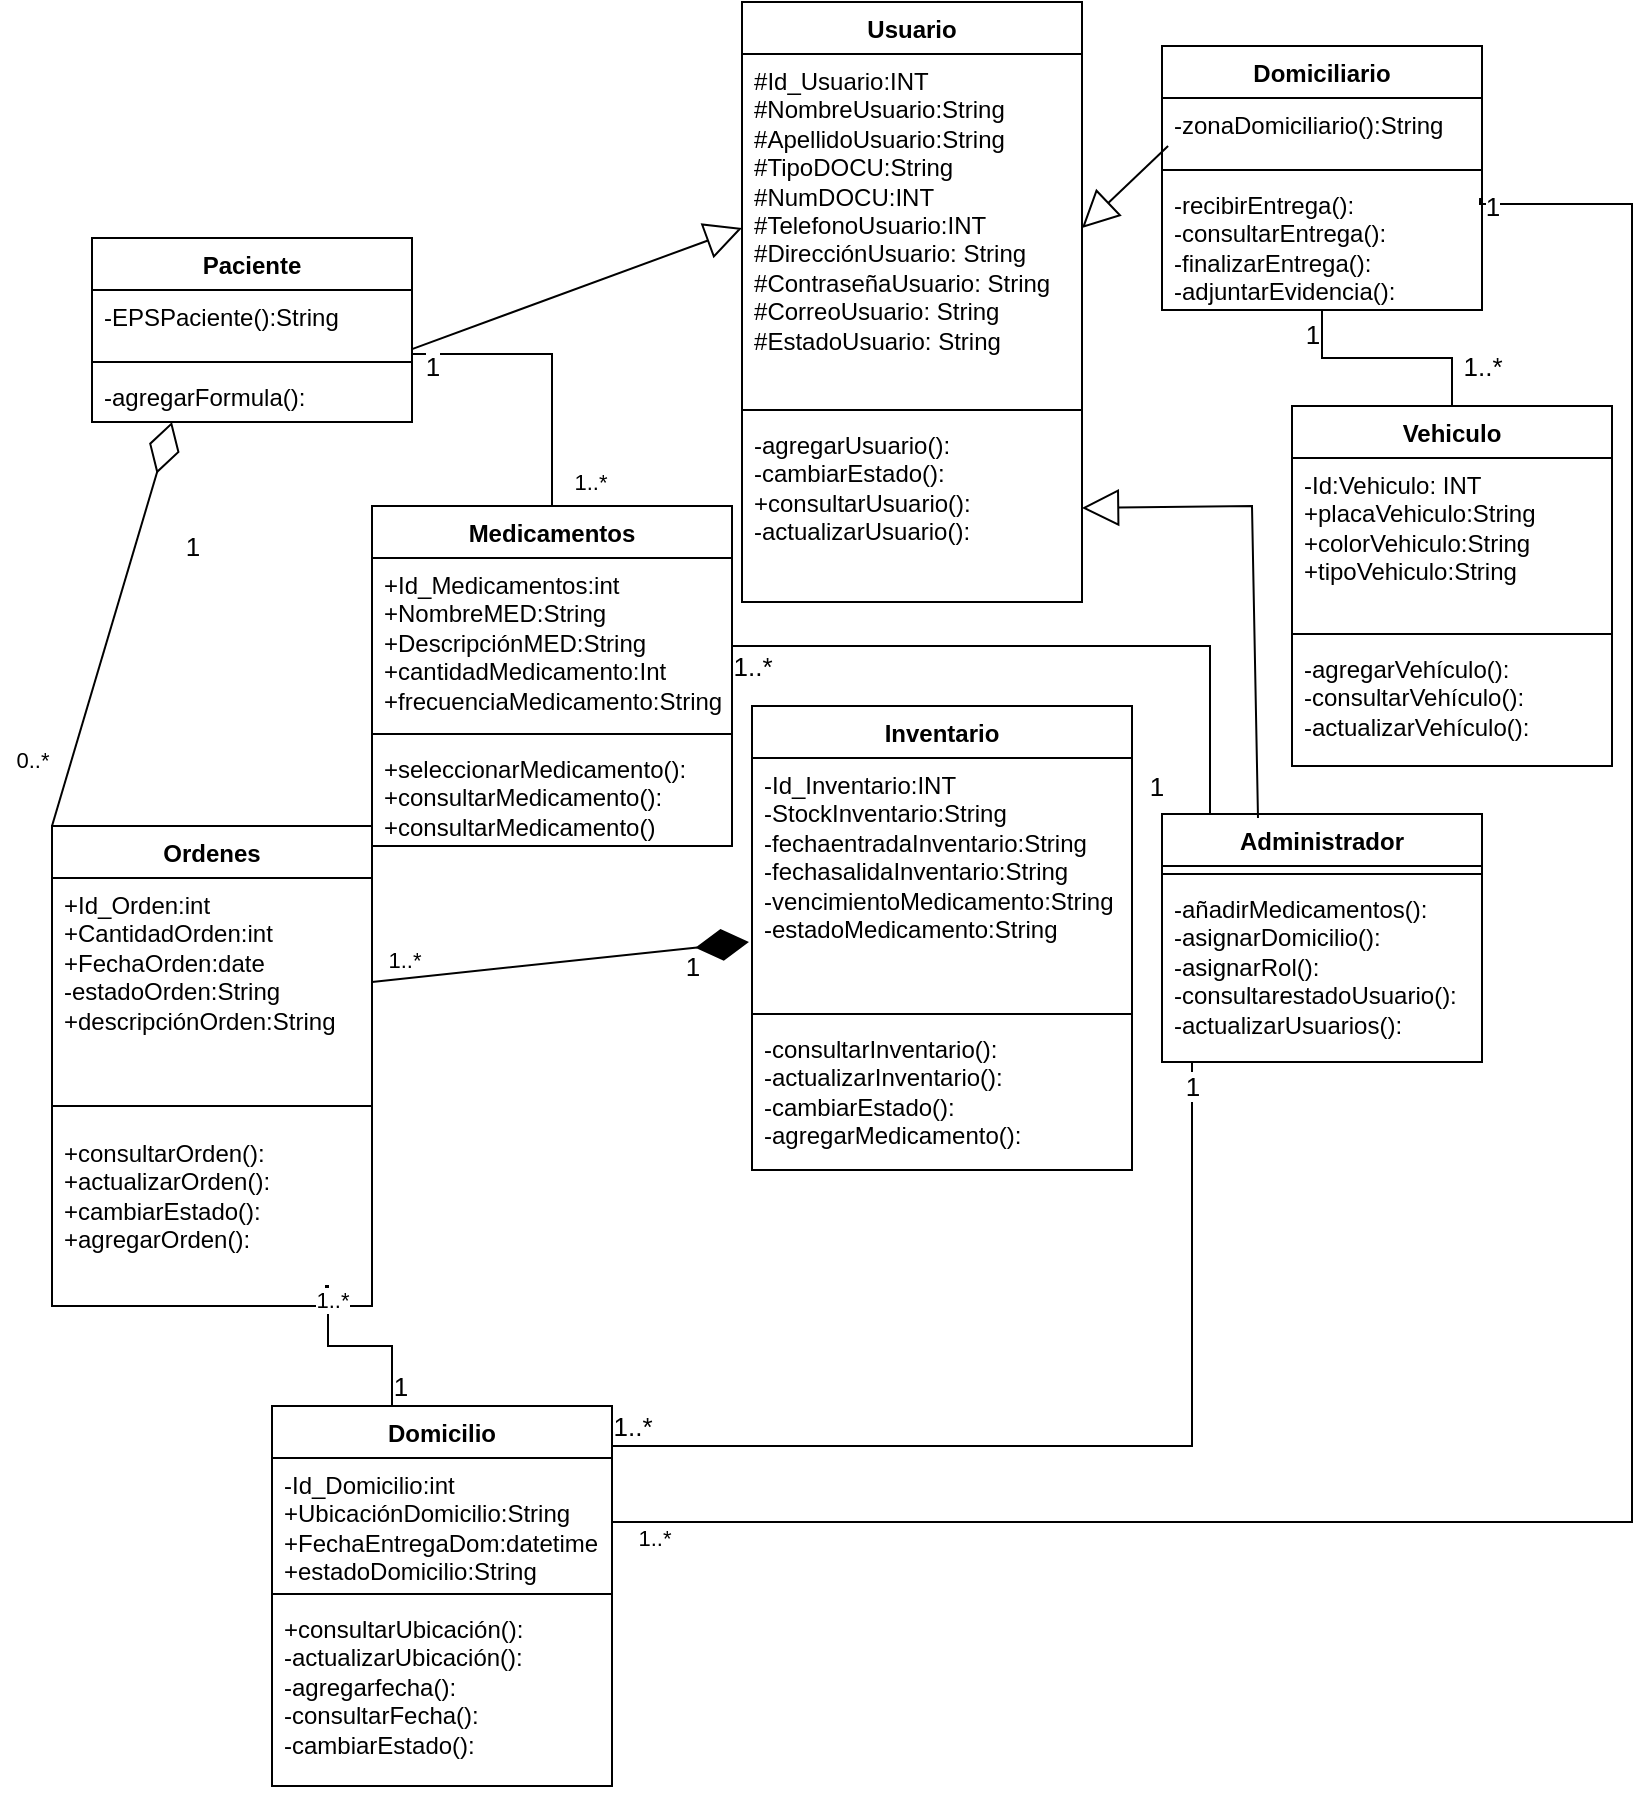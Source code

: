 <mxfile version="27.2.0">
  <diagram name="Página-1" id="GB-C3A70i_jdNjhyFWAm">
    <mxGraphModel dx="998" dy="518" grid="1" gridSize="10" guides="1" tooltips="1" connect="1" arrows="1" fold="1" page="1" pageScale="1" pageWidth="827" pageHeight="1169" math="0" shadow="0">
      <root>
        <mxCell id="0" />
        <mxCell id="1" parent="0" />
        <mxCell id="VjyhT0kvK5CcjtMDWvuF-1" value="Usuario" style="swimlane;fontStyle=1;align=center;verticalAlign=top;childLayout=stackLayout;horizontal=1;startSize=26;horizontalStack=0;resizeParent=1;resizeParentMax=0;resizeLast=0;collapsible=1;marginBottom=0;whiteSpace=wrap;html=1;" parent="1" vertex="1">
          <mxGeometry x="375" y="8" width="170" height="300" as="geometry" />
        </mxCell>
        <mxCell id="VjyhT0kvK5CcjtMDWvuF-2" value="&lt;div&gt;&lt;span style=&quot;background-color: initial;&quot;&gt;#&lt;/span&gt;Id_Usuario:INT&lt;/div&gt;#NombreUsuario:String&lt;br&gt;&lt;div&gt;&lt;span style=&quot;background-color: initial;&quot;&gt;#&lt;/span&gt;ApellidoUsuario:&lt;span style=&quot;background-color: initial;&quot;&gt;String&lt;/span&gt;&lt;/div&gt;&lt;div&gt;&lt;span style=&quot;background-color: initial;&quot;&gt;#&lt;/span&gt;TipoDOCU:String&lt;/div&gt;&lt;div&gt;&lt;span style=&quot;background-color: initial;&quot;&gt;#&lt;/span&gt;NumDOCU:INT&lt;/div&gt;&lt;div&gt;&lt;span style=&quot;background-color: initial;&quot;&gt;#&lt;/span&gt;TelefonoUsuario:INT&lt;/div&gt;&lt;div&gt;&lt;span style=&quot;background-color: initial;&quot;&gt;#&lt;/span&gt;DirecciónUsuario: String&lt;/div&gt;&lt;div&gt;&lt;span style=&quot;background-color: initial;&quot;&gt;#&lt;/span&gt;ContraseñaUsuario: String&lt;/div&gt;&lt;div&gt;&lt;span style=&quot;background-color: initial;&quot;&gt;#&lt;/span&gt;CorreoUsuario: String&lt;/div&gt;&lt;div&gt;&lt;span style=&quot;background-color: initial;&quot;&gt;#&lt;/span&gt;EstadoUsuario: String&lt;/div&gt;&lt;div&gt;&lt;br&gt;&lt;/div&gt;" style="text;strokeColor=none;fillColor=none;align=left;verticalAlign=top;spacingLeft=4;spacingRight=4;overflow=hidden;rotatable=0;points=[[0,0.5],[1,0.5]];portConstraint=eastwest;whiteSpace=wrap;html=1;" parent="VjyhT0kvK5CcjtMDWvuF-1" vertex="1">
          <mxGeometry y="26" width="170" height="174" as="geometry" />
        </mxCell>
        <mxCell id="VjyhT0kvK5CcjtMDWvuF-3" value="" style="line;strokeWidth=1;fillColor=none;align=left;verticalAlign=middle;spacingTop=-1;spacingLeft=3;spacingRight=3;rotatable=0;labelPosition=right;points=[];portConstraint=eastwest;strokeColor=inherit;" parent="VjyhT0kvK5CcjtMDWvuF-1" vertex="1">
          <mxGeometry y="200" width="170" height="8" as="geometry" />
        </mxCell>
        <mxCell id="VjyhT0kvK5CcjtMDWvuF-4" value="-agregarUsuario():&lt;div&gt;-cambiarEstado():&lt;/div&gt;&lt;div&gt;+consultarUsuario():&lt;/div&gt;&lt;div&gt;-actualizarUsuario():&lt;/div&gt;" style="text;strokeColor=none;fillColor=none;align=left;verticalAlign=top;spacingLeft=4;spacingRight=4;overflow=hidden;rotatable=0;points=[[0,0.5],[1,0.5]];portConstraint=eastwest;whiteSpace=wrap;html=1;" parent="VjyhT0kvK5CcjtMDWvuF-1" vertex="1">
          <mxGeometry y="208" width="170" height="92" as="geometry" />
        </mxCell>
        <mxCell id="VjyhT0kvK5CcjtMDWvuF-29" value="Medicamentos" style="swimlane;fontStyle=1;align=center;verticalAlign=top;childLayout=stackLayout;horizontal=1;startSize=26;horizontalStack=0;resizeParent=1;resizeParentMax=0;resizeLast=0;collapsible=1;marginBottom=0;whiteSpace=wrap;html=1;" parent="1" vertex="1">
          <mxGeometry x="190" y="260" width="180" height="170" as="geometry" />
        </mxCell>
        <mxCell id="VjyhT0kvK5CcjtMDWvuF-30" value="&lt;div&gt;+Id_Medicamentos:int&lt;/div&gt;+NombreMED:String&lt;div&gt;+DescripciónMED:String&lt;/div&gt;&lt;div&gt;+cantidadMedicamento:Int&lt;/div&gt;&lt;div&gt;+frecuenciaMedicamento:String&lt;/div&gt;" style="text;strokeColor=none;fillColor=none;align=left;verticalAlign=top;spacingLeft=4;spacingRight=4;overflow=hidden;rotatable=0;points=[[0,0.5],[1,0.5]];portConstraint=eastwest;whiteSpace=wrap;html=1;" parent="VjyhT0kvK5CcjtMDWvuF-29" vertex="1">
          <mxGeometry y="26" width="180" height="84" as="geometry" />
        </mxCell>
        <mxCell id="VjyhT0kvK5CcjtMDWvuF-31" value="" style="line;strokeWidth=1;fillColor=none;align=left;verticalAlign=middle;spacingTop=-1;spacingLeft=3;spacingRight=3;rotatable=0;labelPosition=right;points=[];portConstraint=eastwest;strokeColor=inherit;" parent="VjyhT0kvK5CcjtMDWvuF-29" vertex="1">
          <mxGeometry y="110" width="180" height="8" as="geometry" />
        </mxCell>
        <mxCell id="VjyhT0kvK5CcjtMDWvuF-32" value="+seleccionarMedicamento():&lt;div&gt;+consultarMedicamento():&lt;/div&gt;&lt;div&gt;+consultarMedicamento()&lt;/div&gt;&lt;div&gt;&lt;br&gt;&lt;/div&gt;" style="text;strokeColor=none;fillColor=none;align=left;verticalAlign=top;spacingLeft=4;spacingRight=4;overflow=hidden;rotatable=0;points=[[0,0.5],[1,0.5]];portConstraint=eastwest;whiteSpace=wrap;html=1;" parent="VjyhT0kvK5CcjtMDWvuF-29" vertex="1">
          <mxGeometry y="118" width="180" height="52" as="geometry" />
        </mxCell>
        <mxCell id="VjyhT0kvK5CcjtMDWvuF-33" value="Vehiculo" style="swimlane;fontStyle=1;align=center;verticalAlign=top;childLayout=stackLayout;horizontal=1;startSize=26;horizontalStack=0;resizeParent=1;resizeParentMax=0;resizeLast=0;collapsible=1;marginBottom=0;whiteSpace=wrap;html=1;" parent="1" vertex="1">
          <mxGeometry x="650" y="210" width="160" height="180" as="geometry" />
        </mxCell>
        <mxCell id="VjyhT0kvK5CcjtMDWvuF-34" value="&lt;div&gt;-Id:Vehiculo: INT&lt;/div&gt;+placaVehiculo:String&lt;div&gt;+colorVehiculo:&lt;span style=&quot;background-color: initial;&quot;&gt;String&lt;/span&gt;&lt;/div&gt;&lt;div&gt;&lt;span style=&quot;background-color: initial;&quot;&gt;+tipoVehiculo:&lt;/span&gt;&lt;span style=&quot;background-color: initial;&quot;&gt;String&lt;/span&gt;&lt;/div&gt;" style="text;strokeColor=none;fillColor=none;align=left;verticalAlign=top;spacingLeft=4;spacingRight=4;overflow=hidden;rotatable=0;points=[[0,0.5],[1,0.5]];portConstraint=eastwest;whiteSpace=wrap;html=1;" parent="VjyhT0kvK5CcjtMDWvuF-33" vertex="1">
          <mxGeometry y="26" width="160" height="84" as="geometry" />
        </mxCell>
        <mxCell id="VjyhT0kvK5CcjtMDWvuF-35" value="" style="line;strokeWidth=1;fillColor=none;align=left;verticalAlign=middle;spacingTop=-1;spacingLeft=3;spacingRight=3;rotatable=0;labelPosition=right;points=[];portConstraint=eastwest;strokeColor=inherit;" parent="VjyhT0kvK5CcjtMDWvuF-33" vertex="1">
          <mxGeometry y="110" width="160" height="8" as="geometry" />
        </mxCell>
        <mxCell id="VjyhT0kvK5CcjtMDWvuF-36" value="-agregarVehículo():&lt;div&gt;-consultarVehículo():&lt;div&gt;-actualizarVehículo():&lt;/div&gt;&lt;div&gt;&lt;br&gt;&lt;/div&gt;&lt;/div&gt;" style="text;strokeColor=none;fillColor=none;align=left;verticalAlign=top;spacingLeft=4;spacingRight=4;overflow=hidden;rotatable=0;points=[[0,0.5],[1,0.5]];portConstraint=eastwest;whiteSpace=wrap;html=1;" parent="VjyhT0kvK5CcjtMDWvuF-33" vertex="1">
          <mxGeometry y="118" width="160" height="62" as="geometry" />
        </mxCell>
        <mxCell id="uHVycouymlZQg291qfFl-9" value="&lt;font style=&quot;vertical-align: inherit;&quot;&gt;&lt;font style=&quot;vertical-align: inherit;&quot;&gt;&lt;font style=&quot;vertical-align: inherit;&quot;&gt;&lt;font style=&quot;vertical-align: inherit;&quot;&gt;Ordenes&lt;/font&gt;&lt;/font&gt;&lt;/font&gt;&lt;/font&gt;" style="swimlane;fontStyle=1;align=center;verticalAlign=top;childLayout=stackLayout;horizontal=1;startSize=26;horizontalStack=0;resizeParent=1;resizeParentMax=0;resizeLast=0;collapsible=1;marginBottom=0;whiteSpace=wrap;html=1;" parent="1" vertex="1">
          <mxGeometry x="30" y="420" width="160" height="240" as="geometry" />
        </mxCell>
        <mxCell id="uHVycouymlZQg291qfFl-10" value="&lt;div&gt;&lt;font style=&quot;vertical-align: inherit;&quot;&gt;&lt;font style=&quot;vertical-align: inherit;&quot;&gt;&lt;font style=&quot;vertical-align: inherit;&quot;&gt;&lt;font style=&quot;vertical-align: inherit;&quot;&gt;&lt;font style=&quot;vertical-align: inherit;&quot;&gt;&lt;font style=&quot;vertical-align: inherit;&quot;&gt;&lt;font style=&quot;vertical-align: inherit;&quot;&gt;&lt;font style=&quot;vertical-align: inherit;&quot;&gt;+Id_Orden:int&lt;/font&gt;&lt;/font&gt;&lt;/font&gt;&lt;/font&gt;&lt;/font&gt;&lt;/font&gt;&lt;/font&gt;&lt;/font&gt;&lt;/div&gt;&lt;font style=&quot;vertical-align: inherit;&quot;&gt;&lt;font style=&quot;vertical-align: inherit;&quot;&gt;&lt;font style=&quot;vertical-align: inherit;&quot;&gt;&lt;font style=&quot;vertical-align: inherit;&quot;&gt;&lt;font style=&quot;vertical-align: inherit;&quot;&gt;&lt;font style=&quot;vertical-align: inherit;&quot;&gt;&lt;font style=&quot;vertical-align: inherit;&quot;&gt;&lt;font style=&quot;vertical-align: inherit;&quot;&gt;+CantidadOrden:int&lt;/font&gt;&lt;/font&gt;&lt;/font&gt;&lt;/font&gt;&lt;/font&gt;&lt;/font&gt;&lt;/font&gt;&lt;/font&gt;&lt;div&gt;&lt;font style=&quot;vertical-align: inherit;&quot;&gt;&lt;font style=&quot;vertical-align: inherit;&quot;&gt;+FechaOrden:date&lt;/font&gt;&lt;/font&gt;&lt;/div&gt;&lt;div&gt;&lt;span style=&quot;text-align: center;&quot;&gt;-estadoOrden:String&lt;/span&gt;&lt;/div&gt;&lt;div style=&quot;text-align: center;&quot;&gt;+descripciónOrden:String&lt;/div&gt;&lt;div&gt;&lt;div&gt;&lt;font style=&quot;vertical-align: inherit;&quot;&gt;&lt;font style=&quot;vertical-align: inherit;&quot;&gt;&lt;font style=&quot;vertical-align: inherit;&quot;&gt;&lt;font style=&quot;vertical-align: inherit;&quot;&gt;&lt;br&gt;&lt;/font&gt;&lt;/font&gt;&lt;/font&gt;&lt;/font&gt;&lt;/div&gt;&lt;/div&gt;" style="text;strokeColor=none;fillColor=none;align=left;verticalAlign=top;spacingLeft=4;spacingRight=4;overflow=hidden;rotatable=0;points=[[0,0.5],[1,0.5]];portConstraint=eastwest;whiteSpace=wrap;html=1;" parent="uHVycouymlZQg291qfFl-9" vertex="1">
          <mxGeometry y="26" width="160" height="104" as="geometry" />
        </mxCell>
        <mxCell id="uHVycouymlZQg291qfFl-11" value="" style="line;strokeWidth=1;fillColor=none;align=left;verticalAlign=middle;spacingTop=-1;spacingLeft=3;spacingRight=3;rotatable=0;labelPosition=right;points=[];portConstraint=eastwest;strokeColor=inherit;" parent="uHVycouymlZQg291qfFl-9" vertex="1">
          <mxGeometry y="130" width="160" height="20" as="geometry" />
        </mxCell>
        <mxCell id="uHVycouymlZQg291qfFl-12" value="&lt;span style=&quot;text-align: center; background-color: initial;&quot;&gt;+consultarOrden():&lt;/span&gt;&lt;div&gt;&lt;span style=&quot;text-align: center;&quot;&gt;+actualizarOrden():&lt;/span&gt;&lt;/div&gt;&lt;div&gt;&lt;span style=&quot;text-align: center;&quot;&gt;+cambiarEstado():&lt;/span&gt;&lt;/div&gt;&lt;div&gt;&lt;span style=&quot;text-align: center;&quot;&gt;+agregarOrden():&lt;/span&gt;&lt;/div&gt;&lt;div&gt;&lt;span style=&quot;text-align: center;&quot;&gt;&lt;br&gt;&lt;/span&gt;&lt;/div&gt;&lt;div&gt;&lt;span style=&quot;text-align: center;&quot;&gt;&lt;br&gt;&lt;/span&gt;&lt;/div&gt;" style="text;strokeColor=none;fillColor=none;align=left;verticalAlign=top;spacingLeft=4;spacingRight=4;overflow=hidden;rotatable=0;points=[[0,0.5],[1,0.5]];portConstraint=eastwest;whiteSpace=wrap;html=1;" parent="uHVycouymlZQg291qfFl-9" vertex="1">
          <mxGeometry y="150" width="160" height="90" as="geometry" />
        </mxCell>
        <mxCell id="-feyDZdlCE9vqxZSIWtA-3" value="" style="endArrow=block;endSize=16;endFill=0;html=1;rounded=0;exitX=1;exitY=0.923;exitDx=0;exitDy=0;exitPerimeter=0;entryX=0;entryY=0.5;entryDx=0;entryDy=0;" parent="1" source="-feyDZdlCE9vqxZSIWtA-5" target="VjyhT0kvK5CcjtMDWvuF-2" edge="1">
          <mxGeometry width="160" relative="1" as="geometry">
            <mxPoint x="210" y="156.58" as="sourcePoint" />
            <mxPoint x="330" y="157" as="targetPoint" />
          </mxGeometry>
        </mxCell>
        <mxCell id="-feyDZdlCE9vqxZSIWtA-4" value="Paciente" style="swimlane;fontStyle=1;align=center;verticalAlign=top;childLayout=stackLayout;horizontal=1;startSize=26;horizontalStack=0;resizeParent=1;resizeParentMax=0;resizeLast=0;collapsible=1;marginBottom=0;whiteSpace=wrap;html=1;" parent="1" vertex="1">
          <mxGeometry x="50" y="126" width="160" height="92" as="geometry" />
        </mxCell>
        <mxCell id="-feyDZdlCE9vqxZSIWtA-5" value="&lt;span style=&quot;background-color: initial;&quot;&gt;-EPSPaciente():String&lt;/span&gt;" style="text;strokeColor=none;fillColor=none;align=left;verticalAlign=top;spacingLeft=4;spacingRight=4;overflow=hidden;rotatable=0;points=[[0,0.5],[1,0.5]];portConstraint=eastwest;whiteSpace=wrap;html=1;" parent="-feyDZdlCE9vqxZSIWtA-4" vertex="1">
          <mxGeometry y="26" width="160" height="32" as="geometry" />
        </mxCell>
        <mxCell id="-feyDZdlCE9vqxZSIWtA-6" value="" style="line;strokeWidth=1;fillColor=none;align=left;verticalAlign=middle;spacingTop=-1;spacingLeft=3;spacingRight=3;rotatable=0;labelPosition=right;points=[];portConstraint=eastwest;strokeColor=inherit;" parent="-feyDZdlCE9vqxZSIWtA-4" vertex="1">
          <mxGeometry y="58" width="160" height="8" as="geometry" />
        </mxCell>
        <mxCell id="-feyDZdlCE9vqxZSIWtA-7" value="-agregarFormula():" style="text;strokeColor=none;fillColor=none;align=left;verticalAlign=top;spacingLeft=4;spacingRight=4;overflow=hidden;rotatable=0;points=[[0,0.5],[1,0.5]];portConstraint=eastwest;whiteSpace=wrap;html=1;" parent="-feyDZdlCE9vqxZSIWtA-4" vertex="1">
          <mxGeometry y="66" width="160" height="26" as="geometry" />
        </mxCell>
        <mxCell id="-feyDZdlCE9vqxZSIWtA-18" style="edgeStyle=orthogonalEdgeStyle;rounded=0;orthogonalLoop=1;jettySize=auto;html=1;endArrow=none;endFill=0;" parent="1" source="-feyDZdlCE9vqxZSIWtA-8" target="VjyhT0kvK5CcjtMDWvuF-33" edge="1">
          <mxGeometry relative="1" as="geometry" />
        </mxCell>
        <mxCell id="-feyDZdlCE9vqxZSIWtA-8" value="Domiciliario" style="swimlane;fontStyle=1;align=center;verticalAlign=top;childLayout=stackLayout;horizontal=1;startSize=26;horizontalStack=0;resizeParent=1;resizeParentMax=0;resizeLast=0;collapsible=1;marginBottom=0;whiteSpace=wrap;html=1;" parent="1" vertex="1">
          <mxGeometry x="585" y="30" width="160" height="132" as="geometry" />
        </mxCell>
        <mxCell id="vxi0eSHAJxNBY942IR6m-1" value="&lt;span style=&quot;background-color: initial;&quot;&gt;-zonaDomiciliario():String&lt;/span&gt;" style="text;strokeColor=none;fillColor=none;align=left;verticalAlign=top;spacingLeft=4;spacingRight=4;overflow=hidden;rotatable=0;points=[[0,0.5],[1,0.5]];portConstraint=eastwest;whiteSpace=wrap;html=1;" parent="-feyDZdlCE9vqxZSIWtA-8" vertex="1">
          <mxGeometry y="26" width="160" height="32" as="geometry" />
        </mxCell>
        <mxCell id="-feyDZdlCE9vqxZSIWtA-10" value="" style="line;strokeWidth=1;fillColor=none;align=left;verticalAlign=middle;spacingTop=-1;spacingLeft=3;spacingRight=3;rotatable=0;labelPosition=right;points=[];portConstraint=eastwest;strokeColor=inherit;" parent="-feyDZdlCE9vqxZSIWtA-8" vertex="1">
          <mxGeometry y="58" width="160" height="8" as="geometry" />
        </mxCell>
        <mxCell id="-feyDZdlCE9vqxZSIWtA-11" value="&lt;div&gt;&lt;div&gt;-recibirEntrega():&lt;/div&gt;&lt;/div&gt;&lt;div&gt;-consultarEntrega():&lt;/div&gt;&lt;div&gt;-finalizarEntrega():&lt;/div&gt;&lt;div&gt;-adjuntarEvidencia():&lt;/div&gt;&lt;div&gt;&lt;br&gt;&lt;/div&gt;" style="text;strokeColor=none;fillColor=none;align=left;verticalAlign=top;spacingLeft=4;spacingRight=4;overflow=hidden;rotatable=0;points=[[0,0.5],[1,0.5]];portConstraint=eastwest;whiteSpace=wrap;html=1;" parent="-feyDZdlCE9vqxZSIWtA-8" vertex="1">
          <mxGeometry y="66" width="160" height="66" as="geometry" />
        </mxCell>
        <mxCell id="-feyDZdlCE9vqxZSIWtA-28" style="edgeStyle=orthogonalEdgeStyle;rounded=0;orthogonalLoop=1;jettySize=auto;html=1;exitX=0.25;exitY=1;exitDx=0;exitDy=0;entryX=1;entryY=0.5;entryDx=0;entryDy=0;endArrow=none;endFill=0;" parent="1" source="-feyDZdlCE9vqxZSIWtA-12" target="VjyhT0kvK5CcjtMDWvuF-22" edge="1">
          <mxGeometry relative="1" as="geometry">
            <Array as="points">
              <mxPoint x="600" y="730" />
              <mxPoint x="310" y="730" />
            </Array>
          </mxGeometry>
        </mxCell>
        <mxCell id="-feyDZdlCE9vqxZSIWtA-34" style="edgeStyle=orthogonalEdgeStyle;rounded=0;orthogonalLoop=1;jettySize=auto;html=1;exitX=0.15;exitY=0.048;exitDx=0;exitDy=0;entryX=1;entryY=0.5;entryDx=0;entryDy=0;endArrow=none;endFill=0;exitPerimeter=0;" parent="1" source="-feyDZdlCE9vqxZSIWtA-12" target="VjyhT0kvK5CcjtMDWvuF-30" edge="1">
          <mxGeometry relative="1" as="geometry">
            <Array as="points">
              <mxPoint x="609" y="330" />
              <mxPoint x="370" y="330" />
            </Array>
          </mxGeometry>
        </mxCell>
        <mxCell id="-feyDZdlCE9vqxZSIWtA-12" value="Administrador" style="swimlane;fontStyle=1;align=center;verticalAlign=top;childLayout=stackLayout;horizontal=1;startSize=26;horizontalStack=0;resizeParent=1;resizeParentMax=0;resizeLast=0;collapsible=1;marginBottom=0;whiteSpace=wrap;html=1;" parent="1" vertex="1">
          <mxGeometry x="585" y="414" width="160" height="124" as="geometry" />
        </mxCell>
        <mxCell id="-feyDZdlCE9vqxZSIWtA-14" value="" style="line;strokeWidth=1;fillColor=none;align=left;verticalAlign=middle;spacingTop=-1;spacingLeft=3;spacingRight=3;rotatable=0;labelPosition=right;points=[];portConstraint=eastwest;strokeColor=inherit;" parent="-feyDZdlCE9vqxZSIWtA-12" vertex="1">
          <mxGeometry y="26" width="160" height="8" as="geometry" />
        </mxCell>
        <mxCell id="-feyDZdlCE9vqxZSIWtA-15" value="-añadirMedicamentos():&lt;div&gt;-asignarDomicilio():&lt;/div&gt;&lt;div&gt;-asignarRol():&lt;/div&gt;&lt;div&gt;-consultarestadoUsuario():&lt;/div&gt;&lt;div&gt;-actualizarUsuarios():&lt;/div&gt;&lt;div&gt;&lt;br&gt;&lt;/div&gt;" style="text;strokeColor=none;fillColor=none;align=left;verticalAlign=top;spacingLeft=4;spacingRight=4;overflow=hidden;rotatable=0;points=[[0,0.5],[1,0.5]];portConstraint=eastwest;whiteSpace=wrap;html=1;" parent="-feyDZdlCE9vqxZSIWtA-12" vertex="1">
          <mxGeometry y="34" width="160" height="90" as="geometry" />
        </mxCell>
        <mxCell id="-feyDZdlCE9vqxZSIWtA-16" value="" style="endArrow=block;endSize=16;endFill=0;html=1;rounded=0;exitX=0.019;exitY=0.75;exitDx=0;exitDy=0;entryX=1;entryY=0.5;entryDx=0;entryDy=0;exitPerimeter=0;" parent="1" source="vxi0eSHAJxNBY942IR6m-1" target="VjyhT0kvK5CcjtMDWvuF-2" edge="1">
          <mxGeometry width="160" relative="1" as="geometry">
            <mxPoint x="580" y="109" as="sourcePoint" />
            <mxPoint x="660" y="267" as="targetPoint" />
          </mxGeometry>
        </mxCell>
        <mxCell id="-feyDZdlCE9vqxZSIWtA-17" value="" style="endArrow=block;endSize=16;endFill=0;html=1;rounded=0;exitX=0.3;exitY=0.016;exitDx=0;exitDy=0;exitPerimeter=0;" parent="1" source="-feyDZdlCE9vqxZSIWtA-12" target="VjyhT0kvK5CcjtMDWvuF-4" edge="1">
          <mxGeometry width="160" relative="1" as="geometry">
            <mxPoint x="560" y="256" as="sourcePoint" />
            <mxPoint x="520" y="490" as="targetPoint" />
            <Array as="points">
              <mxPoint x="630" y="260" />
            </Array>
          </mxGeometry>
        </mxCell>
        <mxCell id="-feyDZdlCE9vqxZSIWtA-21" value="" style="endArrow=diamondThin;endFill=0;endSize=24;html=1;rounded=0;entryX=0.25;entryY=1;entryDx=0;entryDy=0;exitX=0;exitY=0;exitDx=0;exitDy=0;" parent="1" source="uHVycouymlZQg291qfFl-9" target="-feyDZdlCE9vqxZSIWtA-4" edge="1">
          <mxGeometry width="160" relative="1" as="geometry">
            <mxPoint x="90" y="370" as="sourcePoint" />
            <mxPoint x="250" y="370" as="targetPoint" />
          </mxGeometry>
        </mxCell>
        <mxCell id="VjyhT0kvK5CcjtMDWvuF-21" value="Domicilio" style="swimlane;fontStyle=1;align=center;verticalAlign=top;childLayout=stackLayout;horizontal=1;startSize=26;horizontalStack=0;resizeParent=1;resizeParentMax=0;resizeLast=0;collapsible=1;marginBottom=0;whiteSpace=wrap;html=1;" parent="1" vertex="1">
          <mxGeometry x="140" y="710" width="170" height="190" as="geometry" />
        </mxCell>
        <mxCell id="VjyhT0kvK5CcjtMDWvuF-22" value="&lt;div&gt;&lt;font style=&quot;vertical-align: inherit;&quot;&gt;&lt;font style=&quot;vertical-align: inherit;&quot;&gt;-Id_Domicilio:int&lt;/font&gt;&lt;/font&gt;&lt;/div&gt;&lt;font style=&quot;vertical-align: inherit;&quot;&gt;&lt;font style=&quot;vertical-align: inherit;&quot;&gt;+UbicaciónDomicilio:String&lt;/font&gt;&lt;/font&gt;&lt;div&gt;&lt;font style=&quot;vertical-align: inherit;&quot;&gt;&lt;font style=&quot;vertical-align: inherit;&quot;&gt;&lt;font style=&quot;vertical-align: inherit;&quot;&gt;&lt;font style=&quot;vertical-align: inherit;&quot;&gt;+FechaEntregaDom:datetime&lt;/font&gt;&lt;/font&gt;&lt;/font&gt;&lt;/font&gt;&lt;/div&gt;&lt;div&gt;&lt;font style=&quot;vertical-align: inherit;&quot;&gt;&lt;font style=&quot;vertical-align: inherit;&quot;&gt;&lt;font style=&quot;vertical-align: inherit;&quot;&gt;&lt;font style=&quot;vertical-align: inherit;&quot;&gt;+estadoDomicilio:String&lt;/font&gt;&lt;/font&gt;&lt;/font&gt;&lt;/font&gt;&lt;/div&gt;" style="text;strokeColor=none;fillColor=none;align=left;verticalAlign=top;spacingLeft=4;spacingRight=4;overflow=hidden;rotatable=0;points=[[0,0.5],[1,0.5]];portConstraint=eastwest;whiteSpace=wrap;html=1;" parent="VjyhT0kvK5CcjtMDWvuF-21" vertex="1">
          <mxGeometry y="26" width="170" height="64" as="geometry" />
        </mxCell>
        <mxCell id="VjyhT0kvK5CcjtMDWvuF-23" value="" style="line;strokeWidth=1;fillColor=none;align=left;verticalAlign=middle;spacingTop=-1;spacingLeft=3;spacingRight=3;rotatable=0;labelPosition=right;points=[];portConstraint=eastwest;strokeColor=inherit;" parent="VjyhT0kvK5CcjtMDWvuF-21" vertex="1">
          <mxGeometry y="90" width="170" height="8" as="geometry" />
        </mxCell>
        <mxCell id="VjyhT0kvK5CcjtMDWvuF-24" value="+consultarUbicación():&lt;div&gt;-actualizarUbicación():&lt;/div&gt;&lt;div&gt;-agregarfecha():&amp;nbsp;&lt;/div&gt;&lt;div&gt;-consultarFecha():&lt;/div&gt;&lt;div&gt;-cambiarEstado():&lt;/div&gt;&lt;div&gt;&lt;br&gt;&lt;/div&gt;" style="text;strokeColor=none;fillColor=none;align=left;verticalAlign=top;spacingLeft=4;spacingRight=4;overflow=hidden;rotatable=0;points=[[0,0.5],[1,0.5]];portConstraint=eastwest;whiteSpace=wrap;html=1;" parent="VjyhT0kvK5CcjtMDWvuF-21" vertex="1">
          <mxGeometry y="98" width="170" height="92" as="geometry" />
        </mxCell>
        <mxCell id="-feyDZdlCE9vqxZSIWtA-25" value="" style="endArrow=diamondThin;endFill=1;endSize=24;html=1;rounded=0;entryX=-0.008;entryY=0.742;entryDx=0;entryDy=0;exitX=1;exitY=0.5;exitDx=0;exitDy=0;entryPerimeter=0;" parent="1" source="uHVycouymlZQg291qfFl-10" target="VjyhT0kvK5CcjtMDWvuF-18" edge="1">
          <mxGeometry width="160" relative="1" as="geometry">
            <mxPoint x="550" y="828" as="sourcePoint" />
            <mxPoint x="710" y="828" as="targetPoint" />
          </mxGeometry>
        </mxCell>
        <mxCell id="-feyDZdlCE9vqxZSIWtA-30" style="edgeStyle=orthogonalEdgeStyle;rounded=0;orthogonalLoop=1;jettySize=auto;html=1;exitX=0.856;exitY=1;exitDx=0;exitDy=0;entryX=0.25;entryY=0;entryDx=0;entryDy=0;endArrow=none;endFill=0;exitPerimeter=0;" parent="1" source="uHVycouymlZQg291qfFl-12" target="VjyhT0kvK5CcjtMDWvuF-21" edge="1">
          <mxGeometry relative="1" as="geometry">
            <Array as="points">
              <mxPoint x="168" y="650" />
              <mxPoint x="168" y="680" />
              <mxPoint x="200" y="680" />
              <mxPoint x="200" y="710" />
            </Array>
          </mxGeometry>
        </mxCell>
        <mxCell id="-feyDZdlCE9vqxZSIWtA-31" style="edgeStyle=orthogonalEdgeStyle;rounded=0;orthogonalLoop=1;jettySize=auto;html=1;exitX=0.994;exitY=0.152;exitDx=0;exitDy=0;entryX=1;entryY=0.5;entryDx=0;entryDy=0;endArrow=none;endFill=0;exitPerimeter=0;" parent="1" source="-feyDZdlCE9vqxZSIWtA-11" target="VjyhT0kvK5CcjtMDWvuF-22" edge="1">
          <mxGeometry relative="1" as="geometry">
            <mxPoint x="740" y="109" as="sourcePoint" />
            <mxPoint x="440" y="920" as="targetPoint" />
            <Array as="points">
              <mxPoint x="744" y="109" />
              <mxPoint x="820" y="109" />
              <mxPoint x="820" y="768" />
            </Array>
          </mxGeometry>
        </mxCell>
        <mxCell id="VjyhT0kvK5CcjtMDWvuF-17" value="Inventario" style="swimlane;fontStyle=1;align=center;verticalAlign=top;childLayout=stackLayout;horizontal=1;startSize=26;horizontalStack=0;resizeParent=1;resizeParentMax=0;resizeLast=0;collapsible=1;marginBottom=0;whiteSpace=wrap;html=1;" parent="1" vertex="1">
          <mxGeometry x="380" y="360" width="190" height="232" as="geometry" />
        </mxCell>
        <mxCell id="VjyhT0kvK5CcjtMDWvuF-18" value="&lt;div&gt;-Id_Inventario:INT&lt;/div&gt;&lt;div&gt;&lt;span style=&quot;background-color: initial;&quot;&gt;-StockInventario:String&lt;/span&gt;&lt;/div&gt;&lt;div&gt;-fechaentradaInventario:String&lt;/div&gt;&lt;div&gt;&lt;span style=&quot;background-color: initial;&quot;&gt;-fechasalidaInventario:String&lt;/span&gt;&lt;/div&gt;&lt;div&gt;&lt;span style=&quot;background-color: initial;&quot;&gt;-vencimientoMedicamento:String&lt;/span&gt;&lt;/div&gt;&lt;div&gt;&lt;span style=&quot;background-color: initial;&quot;&gt;-estadoMedicamento:String&lt;/span&gt;&lt;/div&gt;&lt;div&gt;&lt;span style=&quot;background-color: initial;&quot;&gt;&lt;br&gt;&lt;/span&gt;&lt;/div&gt;" style="text;strokeColor=none;fillColor=none;align=left;verticalAlign=top;spacingLeft=4;spacingRight=4;overflow=hidden;rotatable=0;points=[[0,0.5],[1,0.5]];portConstraint=eastwest;whiteSpace=wrap;html=1;" parent="VjyhT0kvK5CcjtMDWvuF-17" vertex="1">
          <mxGeometry y="26" width="190" height="124" as="geometry" />
        </mxCell>
        <mxCell id="VjyhT0kvK5CcjtMDWvuF-19" value="" style="line;strokeWidth=1;fillColor=none;align=left;verticalAlign=middle;spacingTop=-1;spacingLeft=3;spacingRight=3;rotatable=0;labelPosition=right;points=[];portConstraint=eastwest;strokeColor=inherit;" parent="VjyhT0kvK5CcjtMDWvuF-17" vertex="1">
          <mxGeometry y="150" width="190" height="8" as="geometry" />
        </mxCell>
        <mxCell id="-feyDZdlCE9vqxZSIWtA-1" value="&lt;div&gt;&lt;span style=&quot;text-align: center;&quot;&gt;-consultarInventario():&lt;/span&gt;&lt;br&gt;&lt;/div&gt;&lt;div&gt;&lt;span style=&quot;text-align: center;&quot;&gt;-actualizarInventario():&lt;/span&gt;&lt;/div&gt;&lt;div&gt;&lt;span style=&quot;text-align: center;&quot;&gt;-cambiarEstado():&lt;/span&gt;&lt;/div&gt;&lt;div&gt;-agregarMedicamento():&lt;/div&gt;&lt;div&gt;&lt;span style=&quot;text-align: center;&quot;&gt;&lt;br&gt;&lt;/span&gt;&lt;/div&gt;&lt;div&gt;&lt;span style=&quot;text-align: center;&quot;&gt;&lt;br&gt;&lt;/span&gt;&lt;/div&gt;" style="text;strokeColor=none;fillColor=none;align=left;verticalAlign=top;spacingLeft=4;spacingRight=4;overflow=hidden;rotatable=0;points=[[0,0.5],[1,0.5]];portConstraint=eastwest;whiteSpace=wrap;html=1;" parent="VjyhT0kvK5CcjtMDWvuF-17" vertex="1">
          <mxGeometry y="158" width="190" height="72" as="geometry" />
        </mxCell>
        <mxCell id="VjyhT0kvK5CcjtMDWvuF-20" value="&lt;span style=&quot;color: rgba(0, 0, 0, 0); font-family: monospace; font-size: 0px; text-wrap: nowrap;&quot;&gt;%3CmxGraphModel%3E%3Croot%3E%3CmxCell%20id%3D%220%22%2F%3E%3CmxCell%20id%3D%221%22%20parent%3D%220%22%2F%3E%3CmxCell%20id%3D%222%22%20value%3D%22%2BsolicitarServicio()%3A%26amp%3Bnbsp%3B%26lt%3Bdiv%26gt%3B%26lt%3Bspan%20style%3D%26quot%3Btext-align%3A%20center%3B%26quot%3B%26gt%3BconsultarOrden()%3A%26lt%3B%2Fspan%26gt%3B%26lt%3Bbr%26gt%3B%26lt%3B%2Fdiv%26gt%3B%26lt%3Bdiv%26gt%3B%26lt%3Bspan%20style%3D%26quot%3Btext-align%3A%20center%3B%26quot%3B%26gt%3BactualizarOrden()%3A%26lt%3B%2Fspan%26gt%3B%26lt%3B%2Fdiv%26gt%3B%26lt%3Bdiv%26gt%3B%26lt%3Bspan%20style%3D%26quot%3Btext-align%3A%20center%3B%26quot%3B%26gt%3BcambiarEstado()%3A%26lt%3B%2Fspan%26gt%3B%26lt%3B%2Fdiv%26gt%3B%26lt%3Bdiv%26gt%3B%26lt%3Bspan%20style%3D%26quot%3Btext-align%3A%20center%3B%26quot%3B%26gt%3BagregarOrden()%3A%26lt%3B%2Fspan%26gt%3B%26lt%3B%2Fdiv%26gt%3B%26lt%3Bdiv%26gt%3B%26lt%3Bspan%20style%3D%26quot%3Btext-align%3A%20center%3B%26quot%3B%26gt%3B%26lt%3Bbr%26gt%3B%26lt%3B%2Fspan%26gt%3B%26lt%3B%2Fdiv%26gt%3B%26lt%3Bdiv%26gt%3B%26lt%3Bspan%20style%3D%26quot%3Btext-align%3A%20center%3B%26quot%3B%26gt%3B%26lt%3Bbr%26gt%3B%26lt%3B%2Fspan%26gt%3B%26lt%3B%2Fdiv%26gt%3B%22%20style%3D%22text%3BstrokeColor%3Dnone%3BfillColor%3Dnone%3Balign%3Dleft%3BverticalAlign%3Dtop%3BspacingLeft%3D4%3BspacingRight%3D4%3Boverflow%3Dhidden%3Brotatable%3D0%3Bpoints%3D%5B%5B0%2C0.5%5D%2C%5B1%2C0.5%5D%5D%3BportConstraint%3Deastwest%3BwhiteSpace%3Dwrap%3Bhtml%3D1%3B%22%20vertex%3D%221%22%20parent%3D%221%22%3E%3CmxGeometry%20x%3D%22590%22%20y%3D%22440%22%20width%3D%22160%22%20height%3D%2290%22%20as%3D%22geometry%22%2F%3E%3C%2FmxCell%3E%3C%2Froot%3E%3C%2FmxGraphModel%3E&lt;/span&gt;" style="text;strokeColor=none;fillColor=none;align=left;verticalAlign=top;spacingLeft=4;spacingRight=4;overflow=hidden;rotatable=0;points=[[0,0.5],[1,0.5]];portConstraint=eastwest;whiteSpace=wrap;html=1;" parent="VjyhT0kvK5CcjtMDWvuF-17" vertex="1">
          <mxGeometry y="230" width="190" height="2" as="geometry" />
        </mxCell>
        <mxCell id="-feyDZdlCE9vqxZSIWtA-33" style="edgeStyle=orthogonalEdgeStyle;rounded=0;orthogonalLoop=1;jettySize=auto;html=1;exitX=1.003;exitY=-0.308;exitDx=0;exitDy=0;entryX=0.5;entryY=0;entryDx=0;entryDy=0;endArrow=none;endFill=0;exitPerimeter=0;" parent="1" source="-feyDZdlCE9vqxZSIWtA-7" target="VjyhT0kvK5CcjtMDWvuF-29" edge="1">
          <mxGeometry relative="1" as="geometry" />
        </mxCell>
        <mxCell id="A7uwoCTJjM-6Ly5r3lFt-8" value="&lt;font style=&quot;font-size: 13px;&quot;&gt;1&lt;/font&gt;" style="edgeLabel;html=1;align=center;verticalAlign=middle;resizable=0;points=[];" parent="1" connectable="0" vertex="1">
          <mxGeometry x="575.001" y="130.002" as="geometry">
            <mxPoint x="85" y="44" as="offset" />
          </mxGeometry>
        </mxCell>
        <mxCell id="A7uwoCTJjM-6Ly5r3lFt-10" value="&lt;font style=&quot;font-size: 13px;&quot;&gt;1..*&lt;/font&gt;&lt;span style=&quot;color: rgba(0, 0, 0, 0); font-family: monospace; font-size: 0px; text-align: start; background-color: rgb(251, 251, 251);&quot;&gt;%3CmxGraphModel%3E%3Croot%3E%3CmxCell%20id%3D%220%22%2F%3E%3CmxCell%20id%3D%221%22%20parent%3D%220%22%2F%3E%3CmxCell%20id%3D%222%22%20value%3D%22%26lt%3Bfont%20style%3D%26quot%3Bfont-size%3A%2013px%3B%26quot%3B%26gt%3B1%26lt%3B%2Ffont%26gt%3B%22%20style%3D%22edgeLabel%3Bhtml%3D1%3Balign%3Dcenter%3BverticalAlign%3Dmiddle%3Bresizable%3D0%3Bpoints%3D%5B%5D%3B%22%20vertex%3D%221%22%20connectable%3D%220%22%20parent%3D%221%22%3E%3CmxGeometry%20x%3D%22555.001%22%20y%3D%22110.002%22%20as%3D%22geometry%22%3E%3CmxPoint%20x%3D%2215%22%20y%3D%22-10%22%20as%3D%22offset%22%2F%3E%3C%2FmxGeometry%3E%3C%2FmxCell%3E%3C%2Froot%3E%3C%2FmxGraphModel%3E&lt;/span&gt;" style="edgeLabel;html=1;align=center;verticalAlign=middle;resizable=0;points=[];" parent="1" connectable="0" vertex="1">
          <mxGeometry x="585.001" y="140.002" as="geometry">
            <mxPoint x="160" y="50" as="offset" />
          </mxGeometry>
        </mxCell>
        <mxCell id="A7uwoCTJjM-6Ly5r3lFt-18" value="&lt;font style=&quot;font-size: 13px;&quot;&gt;1&lt;/font&gt;" style="edgeLabel;html=1;align=center;verticalAlign=middle;resizable=0;points=[];" parent="1" connectable="0" vertex="1">
          <mxGeometry x="220.004" y="190.001" as="geometry" />
        </mxCell>
        <mxCell id="A7uwoCTJjM-6Ly5r3lFt-19" value="1..*" style="edgeLabel;html=1;align=center;verticalAlign=middle;resizable=0;points=[];" parent="1" connectable="0" vertex="1">
          <mxGeometry x="204.001" y="490.006" as="geometry">
            <mxPoint x="2" y="-3" as="offset" />
          </mxGeometry>
        </mxCell>
        <mxCell id="A7uwoCTJjM-6Ly5r3lFt-20" value="&lt;font style=&quot;font-size: 13px;&quot;&gt;1&lt;/font&gt;" style="edgeLabel;html=1;align=center;verticalAlign=middle;resizable=0;points=[];" parent="1" connectable="0" vertex="1">
          <mxGeometry x="350.004" y="490.001" as="geometry" />
        </mxCell>
        <mxCell id="A7uwoCTJjM-6Ly5r3lFt-21" value="&lt;font style=&quot;font-size: 13px;&quot;&gt;1&lt;/font&gt;" style="edgeLabel;html=1;align=center;verticalAlign=middle;resizable=0;points=[];" parent="1" connectable="0" vertex="1">
          <mxGeometry x="99.997" y="280.0" as="geometry" />
        </mxCell>
        <mxCell id="A7uwoCTJjM-6Ly5r3lFt-22" value="0..*" style="edgeLabel;html=1;align=center;verticalAlign=middle;resizable=0;points=[];" parent="1" connectable="0" vertex="1">
          <mxGeometry x="290.001" y="449.996" as="geometry">
            <mxPoint x="-270" y="-63" as="offset" />
          </mxGeometry>
        </mxCell>
        <mxCell id="A7uwoCTJjM-6Ly5r3lFt-23" value="&lt;font style=&quot;font-size: 13px;&quot;&gt;1&lt;/font&gt;" style="edgeLabel;html=1;align=center;verticalAlign=middle;resizable=0;points=[];" parent="1" connectable="0" vertex="1">
          <mxGeometry x="203.997" y="700.0" as="geometry" />
        </mxCell>
        <mxCell id="A7uwoCTJjM-6Ly5r3lFt-24" value="1..*" style="edgeLabel;html=1;align=center;verticalAlign=middle;resizable=0;points=[];" parent="1" connectable="0" vertex="1">
          <mxGeometry x="440.001" y="719.996" as="geometry">
            <mxPoint x="-270" y="-63" as="offset" />
          </mxGeometry>
        </mxCell>
        <mxCell id="A7uwoCTJjM-6Ly5r3lFt-25" value="1..*" style="edgeLabel;html=1;align=center;verticalAlign=middle;resizable=0;points=[];" parent="1" connectable="0" vertex="1">
          <mxGeometry x="290.001" y="449.996" as="geometry">
            <mxPoint x="9" y="-202" as="offset" />
          </mxGeometry>
        </mxCell>
        <mxCell id="A7uwoCTJjM-6Ly5r3lFt-26" value="&lt;font style=&quot;font-size: 13px;&quot;&gt;1&lt;/font&gt;" style="edgeLabel;html=1;align=center;verticalAlign=middle;resizable=0;points=[];" parent="1" connectable="0" vertex="1">
          <mxGeometry x="750.004" y="110.001" as="geometry" />
        </mxCell>
        <mxCell id="A7uwoCTJjM-6Ly5r3lFt-27" value="1..*" style="edgeLabel;html=1;align=center;verticalAlign=middle;resizable=0;points=[];" parent="1" connectable="0" vertex="1">
          <mxGeometry x="330.001" y="779.996" as="geometry">
            <mxPoint x="1" y="-4" as="offset" />
          </mxGeometry>
        </mxCell>
        <mxCell id="A7uwoCTJjM-6Ly5r3lFt-28" value="&lt;font style=&quot;font-size: 13px;&quot;&gt;1&lt;/font&gt;" style="edgeLabel;html=1;align=center;verticalAlign=middle;resizable=0;points=[];" parent="1" connectable="0" vertex="1">
          <mxGeometry x="640.001" y="400.002" as="geometry">
            <mxPoint x="-58" as="offset" />
          </mxGeometry>
        </mxCell>
        <mxCell id="A7uwoCTJjM-6Ly5r3lFt-29" value="&lt;font style=&quot;font-size: 13px;&quot;&gt;1..*&lt;/font&gt;&lt;span style=&quot;color: rgba(0, 0, 0, 0); font-family: monospace; font-size: 0px; text-align: start; background-color: rgb(251, 251, 251);&quot;&gt;%3CmxGraphModel%3E%3Croot%3E%3CmxCell%20id%3D%220%22%2F%3E%3CmxCell%20id%3D%221%22%20parent%3D%220%22%2F%3E%3CmxCell%20id%3D%222%22%20value%3D%22%26lt%3Bfont%20style%3D%26quot%3Bfont-size%3A%2013px%3B%26quot%3B%26gt%3B1%26lt%3B%2Ffont%26gt%3B%22%20style%3D%22edgeLabel%3Bhtml%3D1%3Balign%3Dcenter%3BverticalAlign%3Dmiddle%3Bresizable%3D0%3Bpoints%3D%5B%5D%3B%22%20vertex%3D%221%22%20connectable%3D%220%22%20parent%3D%221%22%3E%3CmxGeometry%20x%3D%22555.001%22%20y%3D%22110.002%22%20as%3D%22geometry%22%3E%3CmxPoint%20x%3D%2215%22%20y%3D%22-10%22%20as%3D%22offset%22%2F%3E%3C%2FmxGeometry%3E%3C%2FmxCell%3E%3C%2Froot%3E%3C%2FmxGraphModel%3E&lt;/span&gt;" style="edgeLabel;html=1;align=center;verticalAlign=middle;resizable=0;points=[];" parent="1" connectable="0" vertex="1">
          <mxGeometry x="220.001" y="290.002" as="geometry">
            <mxPoint x="160" y="50" as="offset" />
          </mxGeometry>
        </mxCell>
        <mxCell id="A7uwoCTJjM-6Ly5r3lFt-30" value="&lt;font style=&quot;font-size: 13px;&quot;&gt;1..*&lt;/font&gt;&lt;span style=&quot;color: rgba(0, 0, 0, 0); font-family: monospace; font-size: 0px; text-align: start; background-color: rgb(251, 251, 251);&quot;&gt;%3CmxGraphModel%3E%3Croot%3E%3CmxCell%20id%3D%220%22%2F%3E%3CmxCell%20id%3D%221%22%20parent%3D%220%22%2F%3E%3CmxCell%20id%3D%222%22%20value%3D%22%26lt%3Bfont%20style%3D%26quot%3Bfont-size%3A%2013px%3B%26quot%3B%26gt%3B1%26lt%3B%2Ffont%26gt%3B%22%20style%3D%22edgeLabel%3Bhtml%3D1%3Balign%3Dcenter%3BverticalAlign%3Dmiddle%3Bresizable%3D0%3Bpoints%3D%5B%5D%3B%22%20vertex%3D%221%22%20connectable%3D%220%22%20parent%3D%221%22%3E%3CmxGeometry%20x%3D%22555.001%22%20y%3D%22110.002%22%20as%3D%22geometry%22%3E%3CmxPoint%20x%3D%2215%22%20y%3D%22-10%22%20as%3D%22offset%22%2F%3E%3C%2FmxGeometry%3E%3C%2FmxCell%3E%3C%2Froot%3E%3C%2FmxGraphModel%3E&lt;/span&gt;" style="edgeLabel;html=1;align=center;verticalAlign=middle;resizable=0;points=[];" parent="1" connectable="0" vertex="1">
          <mxGeometry x="160.001" y="670.002" as="geometry">
            <mxPoint x="160" y="50" as="offset" />
          </mxGeometry>
        </mxCell>
        <mxCell id="A7uwoCTJjM-6Ly5r3lFt-31" value="&lt;font style=&quot;font-size: 13px;&quot;&gt;1&lt;/font&gt;" style="edgeLabel;html=1;align=center;verticalAlign=middle;resizable=0;points=[];" parent="1" connectable="0" vertex="1">
          <mxGeometry x="600.001" y="550.002" as="geometry" />
        </mxCell>
      </root>
    </mxGraphModel>
  </diagram>
</mxfile>
